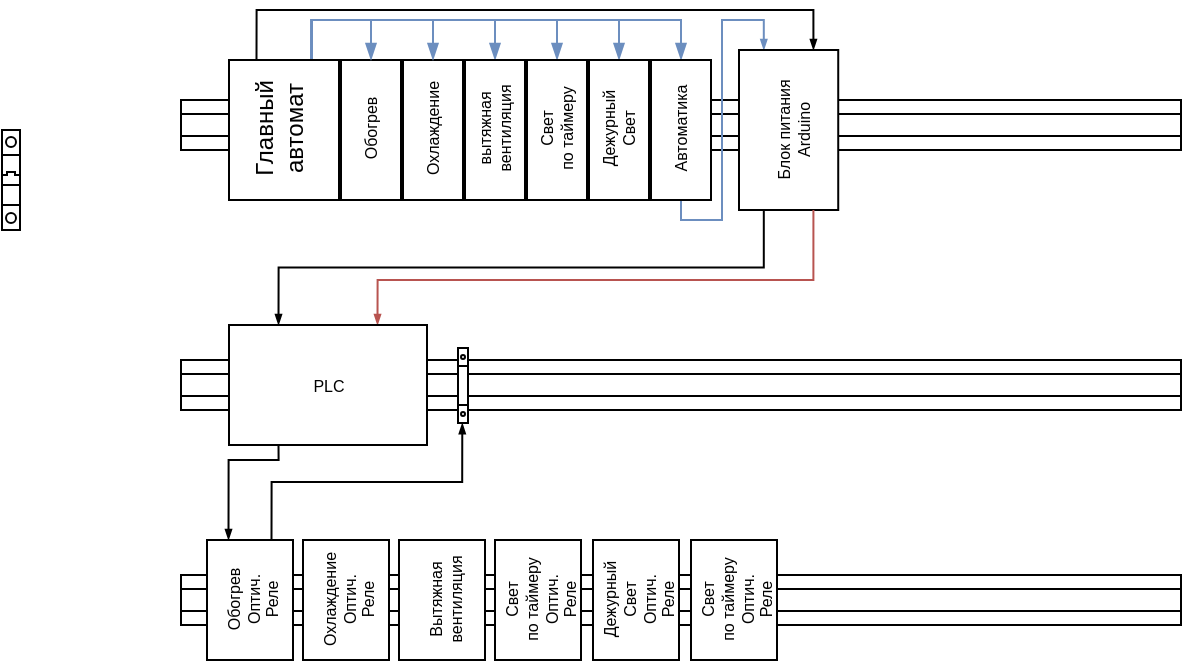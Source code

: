 <mxfile version="12.4.1" type="github" pages="1">
  <diagram id="wqrzW7VOQV8VKz6F3L5b" name="Page-1">
    <mxGraphModel dx="593" dy="317" grid="1" gridSize="10" guides="1" tooltips="1" connect="1" arrows="1" fold="1" page="1" pageScale="1" pageWidth="827" pageHeight="1169" math="0" shadow="0">
      <root>
        <mxCell id="0"/>
        <mxCell id="1" parent="0"/>
        <mxCell id="BfqA-5hL49ObXef9dS9Z-31" value="" style="verticalLabelPosition=bottom;dashed=0;shadow=0;html=1;align=center;verticalAlign=top;shape=mxgraph.cabinets.din_rail;" vertex="1" parent="1">
          <mxGeometry x="159.5" y="567.5" width="500" height="25" as="geometry"/>
        </mxCell>
        <mxCell id="BfqA-5hL49ObXef9dS9Z-26" value="" style="verticalLabelPosition=bottom;dashed=0;shadow=0;html=1;align=center;verticalAlign=top;shape=mxgraph.cabinets.din_rail;" vertex="1" parent="1">
          <mxGeometry x="159.5" y="330" width="500" height="25" as="geometry"/>
        </mxCell>
        <mxCell id="BfqA-5hL49ObXef9dS9Z-1" value="" style="rounded=0;whiteSpace=wrap;html=1;" vertex="1" parent="1">
          <mxGeometry x="239.5" y="310" width="30" height="70" as="geometry"/>
        </mxCell>
        <mxCell id="BfqA-5hL49ObXef9dS9Z-2" value="" style="rounded=0;whiteSpace=wrap;html=1;" vertex="1" parent="1">
          <mxGeometry x="270.5" y="310" width="30" height="70" as="geometry"/>
        </mxCell>
        <mxCell id="BfqA-5hL49ObXef9dS9Z-3" value="Охлаждение" style="text;html=1;align=center;verticalAlign=middle;resizable=0;points=[];;autosize=1;rotation=-90;fontSize=8;" vertex="1" parent="1">
          <mxGeometry x="255.5" y="335" width="60" height="20" as="geometry"/>
        </mxCell>
        <mxCell id="BfqA-5hL49ObXef9dS9Z-4" value="Обогрев" style="text;html=1;align=center;verticalAlign=middle;resizable=0;points=[];;autosize=1;rotation=-90;fontSize=8;" vertex="1" parent="1">
          <mxGeometry x="229.5" y="335" width="50" height="20" as="geometry"/>
        </mxCell>
        <mxCell id="BfqA-5hL49ObXef9dS9Z-33" style="edgeStyle=orthogonalEdgeStyle;rounded=0;orthogonalLoop=1;jettySize=auto;html=1;exitX=0.75;exitY=0;exitDx=0;exitDy=0;endArrow=blockThin;endFill=1;entryX=0.5;entryY=0;entryDx=0;entryDy=0;fillColor=#dae8fc;strokeColor=#6c8ebf;" edge="1" parent="1" source="BfqA-5hL49ObXef9dS9Z-5" target="BfqA-5hL49ObXef9dS9Z-1">
          <mxGeometry relative="1" as="geometry">
            <mxPoint x="250" y="260" as="targetPoint"/>
            <Array as="points">
              <mxPoint x="225" y="290"/>
              <mxPoint x="254" y="290"/>
            </Array>
          </mxGeometry>
        </mxCell>
        <mxCell id="BfqA-5hL49ObXef9dS9Z-34" style="edgeStyle=orthogonalEdgeStyle;rounded=0;orthogonalLoop=1;jettySize=auto;html=1;exitX=0.75;exitY=0;exitDx=0;exitDy=0;endArrow=blockThin;endFill=1;entryX=0.5;entryY=0;entryDx=0;entryDy=0;fillColor=#dae8fc;strokeColor=#6c8ebf;" edge="1" parent="1" source="BfqA-5hL49ObXef9dS9Z-5" target="BfqA-5hL49ObXef9dS9Z-2">
          <mxGeometry relative="1" as="geometry">
            <mxPoint x="290" y="310" as="targetPoint"/>
            <Array as="points">
              <mxPoint x="225" y="290"/>
              <mxPoint x="285" y="290"/>
            </Array>
          </mxGeometry>
        </mxCell>
        <mxCell id="BfqA-5hL49ObXef9dS9Z-37" style="edgeStyle=orthogonalEdgeStyle;rounded=0;orthogonalLoop=1;jettySize=auto;html=1;exitX=0.75;exitY=0;exitDx=0;exitDy=0;entryX=0.5;entryY=0;entryDx=0;entryDy=0;endArrow=blockThin;endFill=1;fontSize=8;fillColor=#dae8fc;strokeColor=#6c8ebf;" edge="1" parent="1" source="BfqA-5hL49ObXef9dS9Z-5" target="BfqA-5hL49ObXef9dS9Z-14">
          <mxGeometry relative="1" as="geometry"/>
        </mxCell>
        <mxCell id="BfqA-5hL49ObXef9dS9Z-38" style="edgeStyle=orthogonalEdgeStyle;rounded=0;orthogonalLoop=1;jettySize=auto;html=1;exitX=0.75;exitY=0;exitDx=0;exitDy=0;entryX=0.5;entryY=0;entryDx=0;entryDy=0;endArrow=blockThin;endFill=1;fontSize=8;fillColor=#dae8fc;strokeColor=#6c8ebf;" edge="1" parent="1" source="BfqA-5hL49ObXef9dS9Z-5" target="BfqA-5hL49ObXef9dS9Z-12">
          <mxGeometry relative="1" as="geometry"/>
        </mxCell>
        <mxCell id="BfqA-5hL49ObXef9dS9Z-39" style="edgeStyle=orthogonalEdgeStyle;rounded=0;orthogonalLoop=1;jettySize=auto;html=1;exitX=0.75;exitY=0;exitDx=0;exitDy=0;entryX=0.5;entryY=0;entryDx=0;entryDy=0;endArrow=blockThin;endFill=1;fontSize=8;fillColor=#dae8fc;strokeColor=#6c8ebf;" edge="1" parent="1" source="BfqA-5hL49ObXef9dS9Z-5" target="BfqA-5hL49ObXef9dS9Z-17">
          <mxGeometry relative="1" as="geometry"/>
        </mxCell>
        <mxCell id="BfqA-5hL49ObXef9dS9Z-48" style="edgeStyle=orthogonalEdgeStyle;rounded=0;orthogonalLoop=1;jettySize=auto;html=1;exitX=0.75;exitY=0;exitDx=0;exitDy=0;entryX=0.5;entryY=0;entryDx=0;entryDy=0;endArrow=blockThin;endFill=1;fontSize=8;fillColor=#dae8fc;strokeColor=#6c8ebf;" edge="1" parent="1" source="BfqA-5hL49ObXef9dS9Z-5" target="BfqA-5hL49ObXef9dS9Z-46">
          <mxGeometry relative="1" as="geometry"/>
        </mxCell>
        <mxCell id="BfqA-5hL49ObXef9dS9Z-57" style="edgeStyle=orthogonalEdgeStyle;rounded=0;jumpSize=3;orthogonalLoop=1;jettySize=auto;html=1;exitX=0.25;exitY=0;exitDx=0;exitDy=0;entryX=0.75;entryY=0;entryDx=0;entryDy=0;startSize=3;endArrow=blockThin;endFill=1;endSize=3;fontSize=8;" edge="1" parent="1" source="BfqA-5hL49ObXef9dS9Z-5" target="BfqA-5hL49ObXef9dS9Z-53">
          <mxGeometry relative="1" as="geometry"/>
        </mxCell>
        <mxCell id="BfqA-5hL49ObXef9dS9Z-5" value="" style="rounded=0;whiteSpace=wrap;html=1;" vertex="1" parent="1">
          <mxGeometry x="183.5" y="310" width="55" height="70" as="geometry"/>
        </mxCell>
        <mxCell id="BfqA-5hL49ObXef9dS9Z-8" value="&lt;div&gt;Главный&lt;/div&gt;&lt;div&gt;автомат&lt;br&gt;&lt;/div&gt;" style="text;html=1;align=center;verticalAlign=middle;resizable=0;points=[];;autosize=1;rotation=-90;" vertex="1" parent="1">
          <mxGeometry x="178.5" y="330" width="60" height="30" as="geometry"/>
        </mxCell>
        <mxCell id="BfqA-5hL49ObXef9dS9Z-12" value="" style="rounded=0;whiteSpace=wrap;html=1;" vertex="1" parent="1">
          <mxGeometry x="332.5" y="310" width="30" height="70" as="geometry"/>
        </mxCell>
        <mxCell id="BfqA-5hL49ObXef9dS9Z-13" value="&lt;div style=&quot;font-size: 8px;&quot;&gt;Свет&lt;/div&gt;&lt;div style=&quot;font-size: 8px;&quot;&gt;по таймеру&lt;br style=&quot;font-size: 8px;&quot;&gt;&lt;/div&gt;" style="text;html=1;align=center;verticalAlign=middle;resizable=0;points=[];;autosize=1;rotation=-90;fontSize=8;" vertex="1" parent="1">
          <mxGeometry x="317.5" y="330" width="60" height="30" as="geometry"/>
        </mxCell>
        <mxCell id="BfqA-5hL49ObXef9dS9Z-14" value="" style="rounded=0;whiteSpace=wrap;html=1;" vertex="1" parent="1">
          <mxGeometry x="301.5" y="310" width="30" height="70" as="geometry"/>
        </mxCell>
        <mxCell id="BfqA-5hL49ObXef9dS9Z-15" value="&lt;div style=&quot;font-size: 8px;&quot;&gt;вытяжная&lt;/div&gt;&lt;div style=&quot;font-size: 8px;&quot;&gt;вентиляция&lt;br style=&quot;font-size: 8px;&quot;&gt;&lt;/div&gt;" style="text;html=1;align=center;verticalAlign=middle;resizable=0;points=[];;autosize=1;rotation=-90;fontSize=8;" vertex="1" parent="1">
          <mxGeometry x="286.5" y="330" width="60" height="30" as="geometry"/>
        </mxCell>
        <mxCell id="BfqA-5hL49ObXef9dS9Z-17" value="" style="rounded=0;whiteSpace=wrap;html=1;" vertex="1" parent="1">
          <mxGeometry x="363.5" y="310" width="30" height="70" as="geometry"/>
        </mxCell>
        <mxCell id="BfqA-5hL49ObXef9dS9Z-18" value="Дежурный&lt;br style=&quot;font-size: 8px;&quot;&gt;&lt;div style=&quot;font-size: 8px;&quot;&gt;Свет&lt;/div&gt;" style="text;html=1;align=center;verticalAlign=middle;resizable=0;points=[];;autosize=1;rotation=-90;fontSize=8;" vertex="1" parent="1">
          <mxGeometry x="353.5" y="330" width="50" height="30" as="geometry"/>
        </mxCell>
        <mxCell id="BfqA-5hL49ObXef9dS9Z-25" value="" style="verticalLabelPosition=bottom;dashed=0;shadow=0;html=1;align=center;verticalAlign=top;shape=mxgraph.cabinets.cb_1p;" vertex="1" parent="1">
          <mxGeometry x="70" y="345" width="9" height="50" as="geometry"/>
        </mxCell>
        <mxCell id="BfqA-5hL49ObXef9dS9Z-32" value="" style="group;fontSize=8;" vertex="1" connectable="0" parent="1">
          <mxGeometry x="166" y="550" width="60" height="60" as="geometry"/>
        </mxCell>
        <mxCell id="BfqA-5hL49ObXef9dS9Z-29" value="" style="rounded=0;whiteSpace=wrap;html=1;" vertex="1" parent="BfqA-5hL49ObXef9dS9Z-32">
          <mxGeometry x="6.5" width="43" height="60" as="geometry"/>
        </mxCell>
        <mxCell id="BfqA-5hL49ObXef9dS9Z-30" value="&lt;div style=&quot;font-size: 8px;&quot;&gt;&lt;font style=&quot;font-size: 8px;&quot;&gt;Обогрев&lt;/font&gt;&lt;/div&gt;&lt;div style=&quot;font-size: 8px;&quot;&gt;&lt;font style=&quot;font-size: 8px;&quot;&gt;Оптич.&lt;/font&gt;&lt;/div&gt;&lt;div style=&quot;font-size: 8px;&quot;&gt;&lt;font style=&quot;font-size: 8px;&quot;&gt;Реле&lt;br style=&quot;font-size: 8px;&quot;&gt;&lt;/font&gt;&lt;/div&gt;" style="text;html=1;align=center;verticalAlign=middle;resizable=0;points=[];;autosize=1;rotation=-90;fontSize=8;" vertex="1" parent="BfqA-5hL49ObXef9dS9Z-32">
          <mxGeometry x="5" y="10" width="50" height="40" as="geometry"/>
        </mxCell>
        <mxCell id="BfqA-5hL49ObXef9dS9Z-56" style="edgeStyle=orthogonalEdgeStyle;rounded=0;orthogonalLoop=1;jettySize=auto;html=1;exitX=0.5;exitY=1;exitDx=0;exitDy=0;entryX=0.25;entryY=0;entryDx=0;entryDy=0;endArrow=blockThin;endFill=1;fontSize=8;endSize=3;startSize=3;jumpSize=3;fillColor=#dae8fc;strokeColor=#6c8ebf;" edge="1" parent="1" source="BfqA-5hL49ObXef9dS9Z-46" target="BfqA-5hL49ObXef9dS9Z-53">
          <mxGeometry relative="1" as="geometry">
            <Array as="points">
              <mxPoint x="409" y="390"/>
              <mxPoint x="430" y="390"/>
              <mxPoint x="430" y="290"/>
              <mxPoint x="451" y="290"/>
            </Array>
          </mxGeometry>
        </mxCell>
        <mxCell id="BfqA-5hL49ObXef9dS9Z-46" value="" style="rounded=0;whiteSpace=wrap;html=1;" vertex="1" parent="1">
          <mxGeometry x="394.5" y="310" width="30" height="70" as="geometry"/>
        </mxCell>
        <mxCell id="BfqA-5hL49ObXef9dS9Z-47" value="Автоматика" style="text;html=1;align=center;verticalAlign=middle;resizable=0;points=[];;autosize=1;rotation=-90;fontSize=8;" vertex="1" parent="1">
          <mxGeometry x="379.5" y="335" width="60" height="20" as="geometry"/>
        </mxCell>
        <mxCell id="BfqA-5hL49ObXef9dS9Z-52" value="" style="group;fontSize=8;" vertex="1" connectable="0" parent="1">
          <mxGeometry x="431" y="305" width="75" height="80" as="geometry"/>
        </mxCell>
        <mxCell id="BfqA-5hL49ObXef9dS9Z-53" value="" style="rounded=0;whiteSpace=wrap;html=1;" vertex="1" parent="BfqA-5hL49ObXef9dS9Z-52">
          <mxGeometry x="7.5" width="49.615" height="80" as="geometry"/>
        </mxCell>
        <mxCell id="BfqA-5hL49ObXef9dS9Z-54" value="&lt;div&gt;Блок питания&lt;/div&gt;&lt;div&gt;Arduino&lt;br&gt;&lt;/div&gt;" style="text;html=1;align=center;verticalAlign=middle;resizable=0;points=[];;autosize=1;rotation=-90;fontSize=8;" vertex="1" parent="BfqA-5hL49ObXef9dS9Z-52">
          <mxGeometry x="0.231" y="25" width="70" height="30" as="geometry"/>
        </mxCell>
        <mxCell id="BfqA-5hL49ObXef9dS9Z-58" value="" style="group;fontSize=8;" vertex="1" connectable="0" parent="1">
          <mxGeometry x="214" y="550" width="60" height="60" as="geometry"/>
        </mxCell>
        <mxCell id="BfqA-5hL49ObXef9dS9Z-59" value="" style="rounded=0;whiteSpace=wrap;html=1;" vertex="1" parent="BfqA-5hL49ObXef9dS9Z-58">
          <mxGeometry x="6.5" width="43" height="60" as="geometry"/>
        </mxCell>
        <mxCell id="BfqA-5hL49ObXef9dS9Z-60" value="Охлаждение&lt;div style=&quot;font-size: 8px&quot;&gt;&lt;font style=&quot;font-size: 8px&quot;&gt;Оптич.&lt;/font&gt;&lt;/div&gt;&lt;div style=&quot;font-size: 8px&quot;&gt;&lt;font style=&quot;font-size: 8px&quot;&gt;Реле&lt;br style=&quot;font-size: 8px&quot;&gt;&lt;/font&gt;&lt;/div&gt;" style="text;html=1;align=center;verticalAlign=middle;resizable=0;points=[];;autosize=1;rotation=-90;fontSize=8;" vertex="1" parent="BfqA-5hL49ObXef9dS9Z-58">
          <mxGeometry y="10" width="60" height="40" as="geometry"/>
        </mxCell>
        <mxCell id="BfqA-5hL49ObXef9dS9Z-61" value="" style="group;fontSize=8;" vertex="1" connectable="0" parent="1">
          <mxGeometry x="262" y="550" width="80" height="60" as="geometry"/>
        </mxCell>
        <mxCell id="BfqA-5hL49ObXef9dS9Z-62" value="" style="rounded=0;whiteSpace=wrap;html=1;" vertex="1" parent="BfqA-5hL49ObXef9dS9Z-61">
          <mxGeometry x="6.5" width="43" height="60" as="geometry"/>
        </mxCell>
        <mxCell id="BfqA-5hL49ObXef9dS9Z-63" value="&lt;div&gt;Вытяжная &lt;br&gt;&lt;/div&gt;&lt;div&gt;вентиляция&lt;/div&gt;" style="text;html=1;align=center;verticalAlign=middle;resizable=0;points=[];;autosize=1;rotation=-90;fontSize=8;" vertex="1" parent="BfqA-5hL49ObXef9dS9Z-61">
          <mxGeometry y="15" width="60" height="30" as="geometry"/>
        </mxCell>
        <mxCell id="BfqA-5hL49ObXef9dS9Z-64" value="" style="group;fontSize=8;" vertex="1" connectable="0" parent="1">
          <mxGeometry x="310" y="550" width="60" height="60" as="geometry"/>
        </mxCell>
        <mxCell id="BfqA-5hL49ObXef9dS9Z-65" value="" style="rounded=0;whiteSpace=wrap;html=1;" vertex="1" parent="BfqA-5hL49ObXef9dS9Z-64">
          <mxGeometry x="6.5" width="43" height="60" as="geometry"/>
        </mxCell>
        <mxCell id="BfqA-5hL49ObXef9dS9Z-66" value="&lt;div&gt;Свет&lt;/div&gt;&lt;div&gt;по таймеру&lt;br&gt;&lt;/div&gt;&lt;div style=&quot;font-size: 8px&quot;&gt;&lt;font style=&quot;font-size: 8px&quot;&gt;Оптич.&lt;/font&gt;&lt;/div&gt;&lt;div style=&quot;font-size: 8px&quot;&gt;&lt;font style=&quot;font-size: 8px&quot;&gt;Реле&lt;br style=&quot;font-size: 8px&quot;&gt;&lt;/font&gt;&lt;/div&gt;" style="text;html=1;align=center;verticalAlign=middle;resizable=0;points=[];;autosize=1;rotation=-90;fontSize=8;" vertex="1" parent="BfqA-5hL49ObXef9dS9Z-64">
          <mxGeometry y="5" width="60" height="50" as="geometry"/>
        </mxCell>
        <mxCell id="BfqA-5hL49ObXef9dS9Z-67" value="" style="group;fontSize=8;" vertex="1" connectable="0" parent="1">
          <mxGeometry x="359" y="550" width="60" height="60" as="geometry"/>
        </mxCell>
        <mxCell id="BfqA-5hL49ObXef9dS9Z-68" value="" style="rounded=0;whiteSpace=wrap;html=1;" vertex="1" parent="BfqA-5hL49ObXef9dS9Z-67">
          <mxGeometry x="6.5" width="43" height="60" as="geometry"/>
        </mxCell>
        <mxCell id="BfqA-5hL49ObXef9dS9Z-69" value="&lt;div&gt;Дежурный&lt;/div&gt;&lt;div&gt;Свет&lt;br&gt;&lt;/div&gt;&lt;div style=&quot;font-size: 8px&quot;&gt;&lt;font style=&quot;font-size: 8px&quot;&gt;Оптич.&lt;/font&gt;&lt;/div&gt;&lt;div style=&quot;font-size: 8px&quot;&gt;&lt;font style=&quot;font-size: 8px&quot;&gt;Реле&lt;br style=&quot;font-size: 8px&quot;&gt;&lt;/font&gt;&lt;/div&gt;" style="text;html=1;align=center;verticalAlign=middle;resizable=0;points=[];;autosize=1;rotation=-90;fontSize=8;" vertex="1" parent="BfqA-5hL49ObXef9dS9Z-67">
          <mxGeometry x="5" y="5" width="50" height="50" as="geometry"/>
        </mxCell>
        <mxCell id="BfqA-5hL49ObXef9dS9Z-70" value="" style="group;fontSize=8;" vertex="1" connectable="0" parent="1">
          <mxGeometry x="408" y="550" width="60" height="60" as="geometry"/>
        </mxCell>
        <mxCell id="BfqA-5hL49ObXef9dS9Z-71" value="" style="rounded=0;whiteSpace=wrap;html=1;" vertex="1" parent="BfqA-5hL49ObXef9dS9Z-70">
          <mxGeometry x="6.5" width="43" height="60" as="geometry"/>
        </mxCell>
        <mxCell id="BfqA-5hL49ObXef9dS9Z-72" value="&lt;div&gt;Свет&lt;/div&gt;&lt;div&gt;по таймеру&lt;br&gt;&lt;/div&gt;&lt;div style=&quot;font-size: 8px&quot;&gt;&lt;font style=&quot;font-size: 8px&quot;&gt;Оптич.&lt;/font&gt;&lt;/div&gt;&lt;div style=&quot;font-size: 8px&quot;&gt;&lt;font style=&quot;font-size: 8px&quot;&gt;Реле&lt;br style=&quot;font-size: 8px&quot;&gt;&lt;/font&gt;&lt;/div&gt;" style="text;html=1;align=center;verticalAlign=middle;resizable=0;points=[];;autosize=1;rotation=-90;fontSize=8;" vertex="1" parent="BfqA-5hL49ObXef9dS9Z-70">
          <mxGeometry y="5" width="60" height="50" as="geometry"/>
        </mxCell>
        <mxCell id="BfqA-5hL49ObXef9dS9Z-75" style="edgeStyle=orthogonalEdgeStyle;rounded=0;jumpSize=3;orthogonalLoop=1;jettySize=auto;html=1;exitX=0.25;exitY=1;exitDx=0;exitDy=0;entryX=0.25;entryY=0;entryDx=0;entryDy=0;startSize=3;endArrow=blockThin;endFill=1;endSize=3;fontSize=8;" edge="1" parent="1" source="BfqA-5hL49ObXef9dS9Z-53" target="BfqA-5hL49ObXef9dS9Z-74">
          <mxGeometry relative="1" as="geometry"/>
        </mxCell>
        <mxCell id="BfqA-5hL49ObXef9dS9Z-77" style="edgeStyle=orthogonalEdgeStyle;rounded=0;jumpSize=3;orthogonalLoop=1;jettySize=auto;html=1;exitX=0.75;exitY=1;exitDx=0;exitDy=0;entryX=0.75;entryY=0;entryDx=0;entryDy=0;startSize=3;endArrow=blockThin;endFill=1;endSize=3;fontSize=8;fillColor=#f8cecc;strokeColor=#b85450;" edge="1" parent="1" source="BfqA-5hL49ObXef9dS9Z-53" target="BfqA-5hL49ObXef9dS9Z-74">
          <mxGeometry relative="1" as="geometry">
            <Array as="points">
              <mxPoint x="476" y="420"/>
              <mxPoint x="258" y="420"/>
            </Array>
          </mxGeometry>
        </mxCell>
        <mxCell id="BfqA-5hL49ObXef9dS9Z-78" value="" style="verticalLabelPosition=bottom;dashed=0;shadow=0;html=1;align=center;verticalAlign=top;shape=mxgraph.cabinets.din_rail;" vertex="1" parent="1">
          <mxGeometry x="159.5" y="460" width="500" height="25" as="geometry"/>
        </mxCell>
        <mxCell id="BfqA-5hL49ObXef9dS9Z-82" style="edgeStyle=orthogonalEdgeStyle;rounded=0;jumpSize=3;orthogonalLoop=1;jettySize=auto;html=1;exitX=0.25;exitY=1;exitDx=0;exitDy=0;entryX=0.25;entryY=0;entryDx=0;entryDy=0;startSize=3;endArrow=blockThin;endFill=1;endSize=3;fontSize=8;" edge="1" parent="1" source="BfqA-5hL49ObXef9dS9Z-74" target="BfqA-5hL49ObXef9dS9Z-29">
          <mxGeometry relative="1" as="geometry">
            <Array as="points">
              <mxPoint x="208" y="510"/>
              <mxPoint x="183" y="510"/>
            </Array>
          </mxGeometry>
        </mxCell>
        <mxCell id="BfqA-5hL49ObXef9dS9Z-74" value="PLC" style="rounded=0;whiteSpace=wrap;html=1;fontSize=8;" vertex="1" parent="1">
          <mxGeometry x="183.5" y="442.5" width="99" height="60" as="geometry"/>
        </mxCell>
        <mxCell id="BfqA-5hL49ObXef9dS9Z-80" value="" style="verticalLabelPosition=bottom;dashed=0;shadow=0;html=1;align=center;verticalAlign=top;shape=mxgraph.cabinets.terminal_6_25mm2;fontSize=8;" vertex="1" parent="1">
          <mxGeometry x="298" y="454" width="5" height="37.5" as="geometry"/>
        </mxCell>
        <mxCell id="BfqA-5hL49ObXef9dS9Z-83" style="edgeStyle=orthogonalEdgeStyle;rounded=0;jumpSize=3;orthogonalLoop=1;jettySize=auto;html=1;exitX=0.75;exitY=0;exitDx=0;exitDy=0;entryX=0.429;entryY=1.002;entryDx=0;entryDy=0;entryPerimeter=0;startSize=3;endArrow=blockThin;endFill=1;endSize=3;fontSize=8;" edge="1" parent="1" source="BfqA-5hL49ObXef9dS9Z-29" target="BfqA-5hL49ObXef9dS9Z-80">
          <mxGeometry relative="1" as="geometry">
            <Array as="points">
              <mxPoint x="205" y="521"/>
              <mxPoint x="300" y="521"/>
            </Array>
          </mxGeometry>
        </mxCell>
      </root>
    </mxGraphModel>
  </diagram>
</mxfile>
